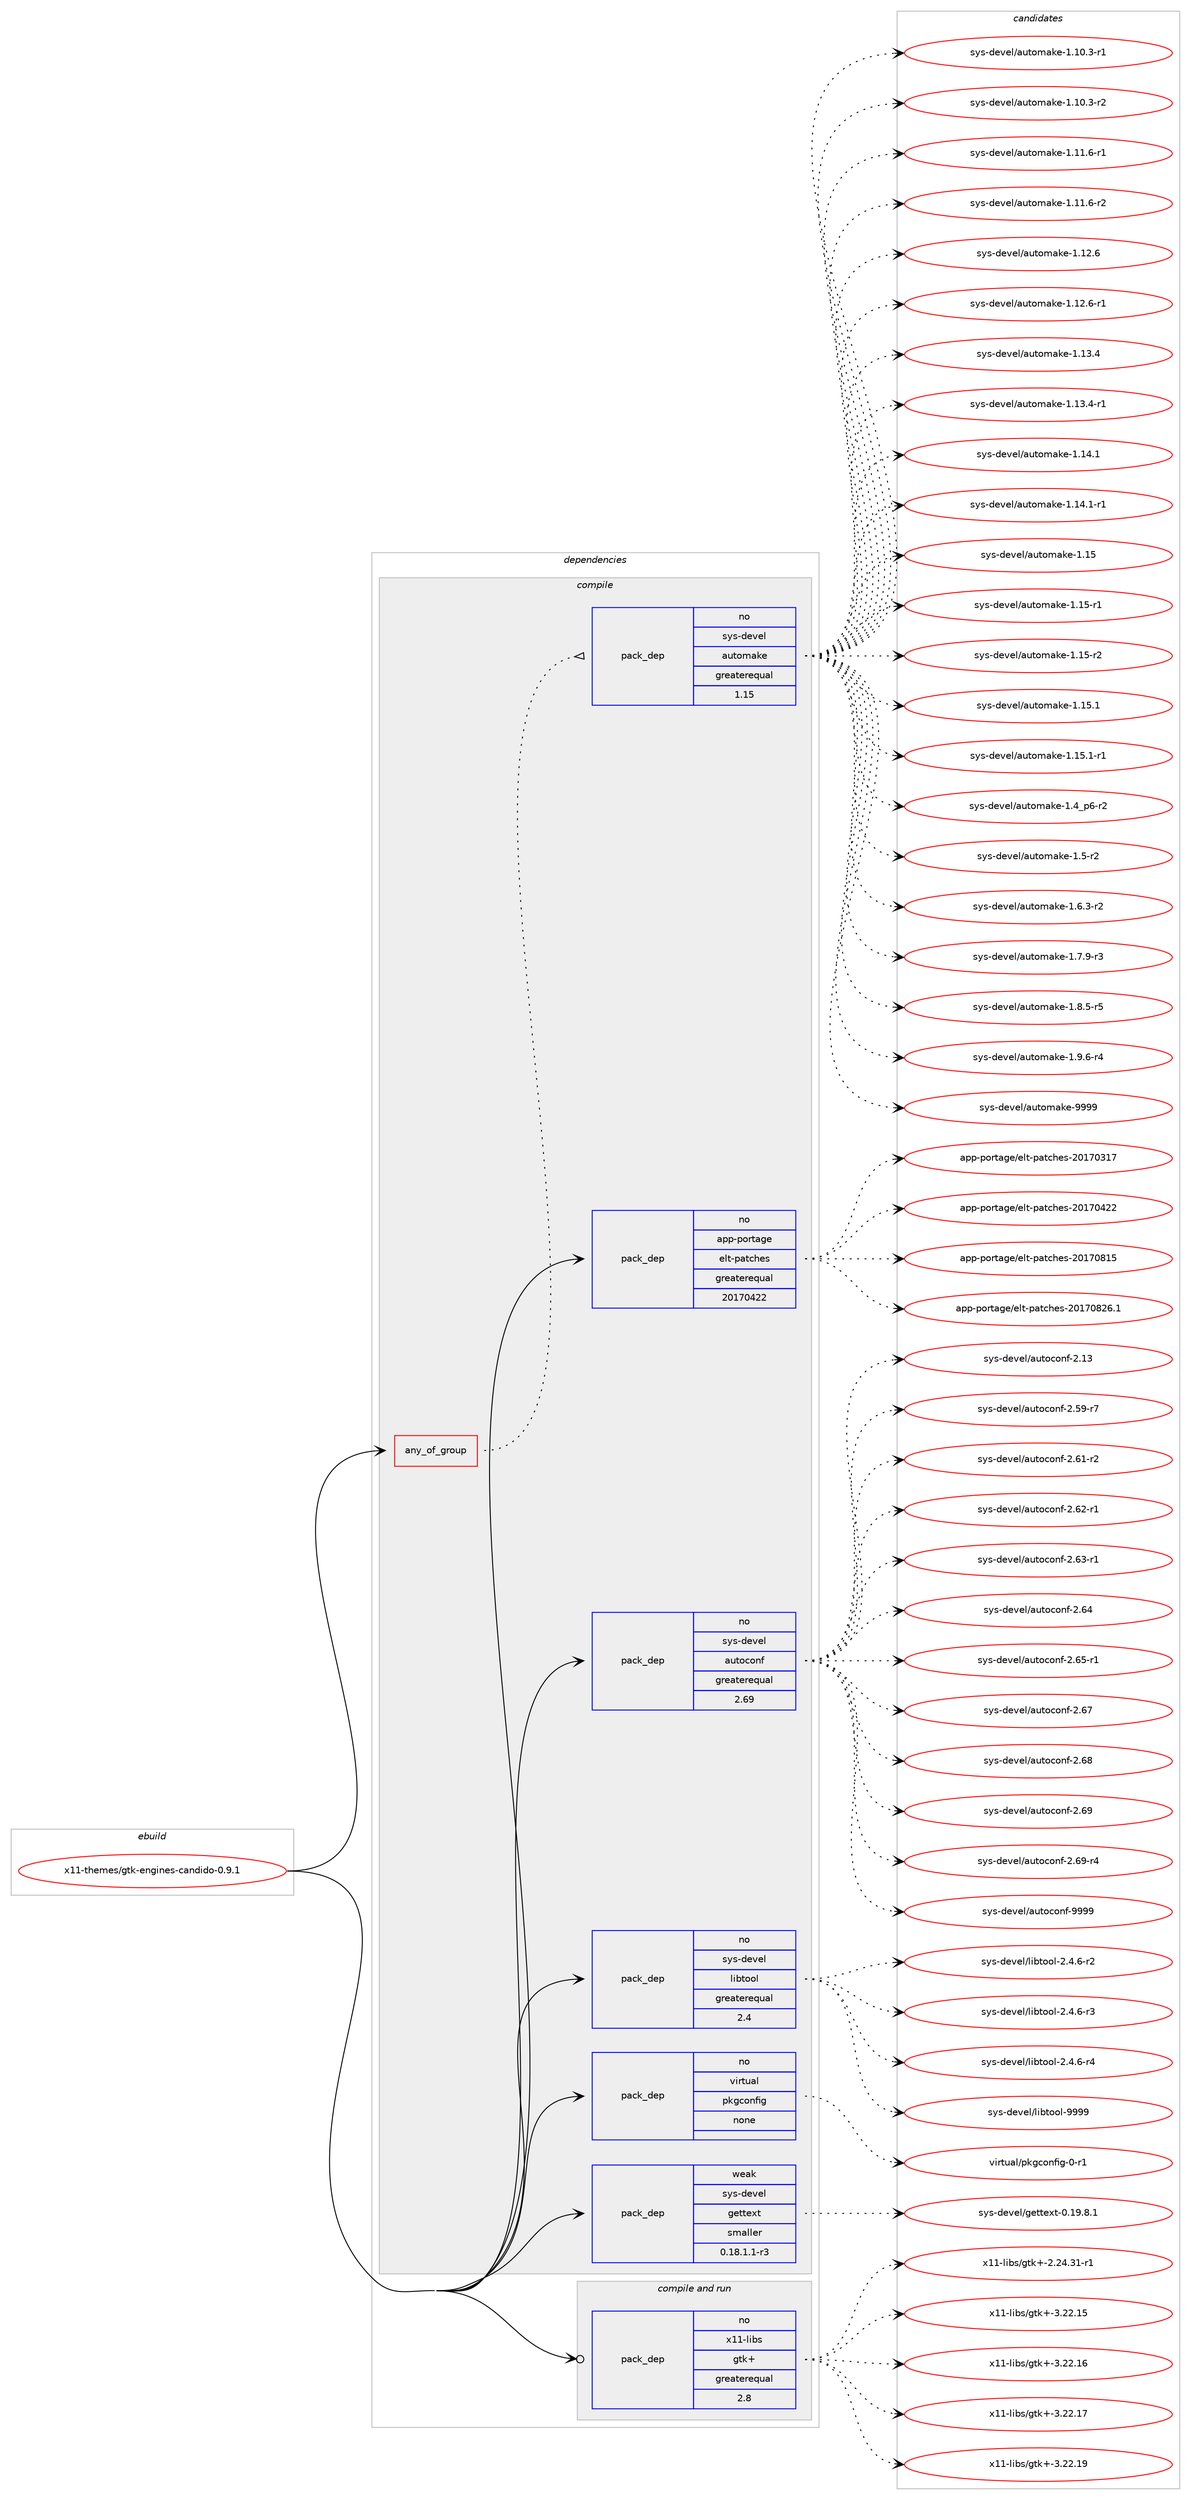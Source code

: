 digraph prolog {

# *************
# Graph options
# *************

newrank=true;
concentrate=true;
compound=true;
graph [rankdir=LR,fontname=Helvetica,fontsize=10,ranksep=1.5];#, ranksep=2.5, nodesep=0.2];
edge  [arrowhead=vee];
node  [fontname=Helvetica,fontsize=10];

# **********
# The ebuild
# **********

subgraph cluster_leftcol {
color=gray;
rank=same;
label=<<i>ebuild</i>>;
id [label="x11-themes/gtk-engines-candido-0.9.1", color=red, width=4, href="../x11-themes/gtk-engines-candido-0.9.1.svg"];
}

# ****************
# The dependencies
# ****************

subgraph cluster_midcol {
color=gray;
label=<<i>dependencies</i>>;
subgraph cluster_compile {
fillcolor="#eeeeee";
style=filled;
label=<<i>compile</i>>;
subgraph any9700 {
dependency530033 [label=<<TABLE BORDER="0" CELLBORDER="1" CELLSPACING="0" CELLPADDING="4"><TR><TD CELLPADDING="10">any_of_group</TD></TR></TABLE>>, shape=none, color=red];subgraph pack396111 {
dependency530034 [label=<<TABLE BORDER="0" CELLBORDER="1" CELLSPACING="0" CELLPADDING="4" WIDTH="220"><TR><TD ROWSPAN="6" CELLPADDING="30">pack_dep</TD></TR><TR><TD WIDTH="110">no</TD></TR><TR><TD>sys-devel</TD></TR><TR><TD>automake</TD></TR><TR><TD>greaterequal</TD></TR><TR><TD>1.15</TD></TR></TABLE>>, shape=none, color=blue];
}
dependency530033:e -> dependency530034:w [weight=20,style="dotted",arrowhead="oinv"];
}
id:e -> dependency530033:w [weight=20,style="solid",arrowhead="vee"];
subgraph pack396112 {
dependency530035 [label=<<TABLE BORDER="0" CELLBORDER="1" CELLSPACING="0" CELLPADDING="4" WIDTH="220"><TR><TD ROWSPAN="6" CELLPADDING="30">pack_dep</TD></TR><TR><TD WIDTH="110">no</TD></TR><TR><TD>app-portage</TD></TR><TR><TD>elt-patches</TD></TR><TR><TD>greaterequal</TD></TR><TR><TD>20170422</TD></TR></TABLE>>, shape=none, color=blue];
}
id:e -> dependency530035:w [weight=20,style="solid",arrowhead="vee"];
subgraph pack396113 {
dependency530036 [label=<<TABLE BORDER="0" CELLBORDER="1" CELLSPACING="0" CELLPADDING="4" WIDTH="220"><TR><TD ROWSPAN="6" CELLPADDING="30">pack_dep</TD></TR><TR><TD WIDTH="110">no</TD></TR><TR><TD>sys-devel</TD></TR><TR><TD>autoconf</TD></TR><TR><TD>greaterequal</TD></TR><TR><TD>2.69</TD></TR></TABLE>>, shape=none, color=blue];
}
id:e -> dependency530036:w [weight=20,style="solid",arrowhead="vee"];
subgraph pack396114 {
dependency530037 [label=<<TABLE BORDER="0" CELLBORDER="1" CELLSPACING="0" CELLPADDING="4" WIDTH="220"><TR><TD ROWSPAN="6" CELLPADDING="30">pack_dep</TD></TR><TR><TD WIDTH="110">no</TD></TR><TR><TD>sys-devel</TD></TR><TR><TD>libtool</TD></TR><TR><TD>greaterequal</TD></TR><TR><TD>2.4</TD></TR></TABLE>>, shape=none, color=blue];
}
id:e -> dependency530037:w [weight=20,style="solid",arrowhead="vee"];
subgraph pack396115 {
dependency530038 [label=<<TABLE BORDER="0" CELLBORDER="1" CELLSPACING="0" CELLPADDING="4" WIDTH="220"><TR><TD ROWSPAN="6" CELLPADDING="30">pack_dep</TD></TR><TR><TD WIDTH="110">no</TD></TR><TR><TD>virtual</TD></TR><TR><TD>pkgconfig</TD></TR><TR><TD>none</TD></TR><TR><TD></TD></TR></TABLE>>, shape=none, color=blue];
}
id:e -> dependency530038:w [weight=20,style="solid",arrowhead="vee"];
subgraph pack396116 {
dependency530039 [label=<<TABLE BORDER="0" CELLBORDER="1" CELLSPACING="0" CELLPADDING="4" WIDTH="220"><TR><TD ROWSPAN="6" CELLPADDING="30">pack_dep</TD></TR><TR><TD WIDTH="110">weak</TD></TR><TR><TD>sys-devel</TD></TR><TR><TD>gettext</TD></TR><TR><TD>smaller</TD></TR><TR><TD>0.18.1.1-r3</TD></TR></TABLE>>, shape=none, color=blue];
}
id:e -> dependency530039:w [weight=20,style="solid",arrowhead="vee"];
}
subgraph cluster_compileandrun {
fillcolor="#eeeeee";
style=filled;
label=<<i>compile and run</i>>;
subgraph pack396117 {
dependency530040 [label=<<TABLE BORDER="0" CELLBORDER="1" CELLSPACING="0" CELLPADDING="4" WIDTH="220"><TR><TD ROWSPAN="6" CELLPADDING="30">pack_dep</TD></TR><TR><TD WIDTH="110">no</TD></TR><TR><TD>x11-libs</TD></TR><TR><TD>gtk+</TD></TR><TR><TD>greaterequal</TD></TR><TR><TD>2.8</TD></TR></TABLE>>, shape=none, color=blue];
}
id:e -> dependency530040:w [weight=20,style="solid",arrowhead="odotvee"];
}
subgraph cluster_run {
fillcolor="#eeeeee";
style=filled;
label=<<i>run</i>>;
}
}

# **************
# The candidates
# **************

subgraph cluster_choices {
rank=same;
color=gray;
label=<<i>candidates</i>>;

subgraph choice396111 {
color=black;
nodesep=1;
choice11512111545100101118101108479711711611110997107101454946494846514511449 [label="sys-devel/automake-1.10.3-r1", color=red, width=4,href="../sys-devel/automake-1.10.3-r1.svg"];
choice11512111545100101118101108479711711611110997107101454946494846514511450 [label="sys-devel/automake-1.10.3-r2", color=red, width=4,href="../sys-devel/automake-1.10.3-r2.svg"];
choice11512111545100101118101108479711711611110997107101454946494946544511449 [label="sys-devel/automake-1.11.6-r1", color=red, width=4,href="../sys-devel/automake-1.11.6-r1.svg"];
choice11512111545100101118101108479711711611110997107101454946494946544511450 [label="sys-devel/automake-1.11.6-r2", color=red, width=4,href="../sys-devel/automake-1.11.6-r2.svg"];
choice1151211154510010111810110847971171161111099710710145494649504654 [label="sys-devel/automake-1.12.6", color=red, width=4,href="../sys-devel/automake-1.12.6.svg"];
choice11512111545100101118101108479711711611110997107101454946495046544511449 [label="sys-devel/automake-1.12.6-r1", color=red, width=4,href="../sys-devel/automake-1.12.6-r1.svg"];
choice1151211154510010111810110847971171161111099710710145494649514652 [label="sys-devel/automake-1.13.4", color=red, width=4,href="../sys-devel/automake-1.13.4.svg"];
choice11512111545100101118101108479711711611110997107101454946495146524511449 [label="sys-devel/automake-1.13.4-r1", color=red, width=4,href="../sys-devel/automake-1.13.4-r1.svg"];
choice1151211154510010111810110847971171161111099710710145494649524649 [label="sys-devel/automake-1.14.1", color=red, width=4,href="../sys-devel/automake-1.14.1.svg"];
choice11512111545100101118101108479711711611110997107101454946495246494511449 [label="sys-devel/automake-1.14.1-r1", color=red, width=4,href="../sys-devel/automake-1.14.1-r1.svg"];
choice115121115451001011181011084797117116111109971071014549464953 [label="sys-devel/automake-1.15", color=red, width=4,href="../sys-devel/automake-1.15.svg"];
choice1151211154510010111810110847971171161111099710710145494649534511449 [label="sys-devel/automake-1.15-r1", color=red, width=4,href="../sys-devel/automake-1.15-r1.svg"];
choice1151211154510010111810110847971171161111099710710145494649534511450 [label="sys-devel/automake-1.15-r2", color=red, width=4,href="../sys-devel/automake-1.15-r2.svg"];
choice1151211154510010111810110847971171161111099710710145494649534649 [label="sys-devel/automake-1.15.1", color=red, width=4,href="../sys-devel/automake-1.15.1.svg"];
choice11512111545100101118101108479711711611110997107101454946495346494511449 [label="sys-devel/automake-1.15.1-r1", color=red, width=4,href="../sys-devel/automake-1.15.1-r1.svg"];
choice115121115451001011181011084797117116111109971071014549465295112544511450 [label="sys-devel/automake-1.4_p6-r2", color=red, width=4,href="../sys-devel/automake-1.4_p6-r2.svg"];
choice11512111545100101118101108479711711611110997107101454946534511450 [label="sys-devel/automake-1.5-r2", color=red, width=4,href="../sys-devel/automake-1.5-r2.svg"];
choice115121115451001011181011084797117116111109971071014549465446514511450 [label="sys-devel/automake-1.6.3-r2", color=red, width=4,href="../sys-devel/automake-1.6.3-r2.svg"];
choice115121115451001011181011084797117116111109971071014549465546574511451 [label="sys-devel/automake-1.7.9-r3", color=red, width=4,href="../sys-devel/automake-1.7.9-r3.svg"];
choice115121115451001011181011084797117116111109971071014549465646534511453 [label="sys-devel/automake-1.8.5-r5", color=red, width=4,href="../sys-devel/automake-1.8.5-r5.svg"];
choice115121115451001011181011084797117116111109971071014549465746544511452 [label="sys-devel/automake-1.9.6-r4", color=red, width=4,href="../sys-devel/automake-1.9.6-r4.svg"];
choice115121115451001011181011084797117116111109971071014557575757 [label="sys-devel/automake-9999", color=red, width=4,href="../sys-devel/automake-9999.svg"];
dependency530034:e -> choice11512111545100101118101108479711711611110997107101454946494846514511449:w [style=dotted,weight="100"];
dependency530034:e -> choice11512111545100101118101108479711711611110997107101454946494846514511450:w [style=dotted,weight="100"];
dependency530034:e -> choice11512111545100101118101108479711711611110997107101454946494946544511449:w [style=dotted,weight="100"];
dependency530034:e -> choice11512111545100101118101108479711711611110997107101454946494946544511450:w [style=dotted,weight="100"];
dependency530034:e -> choice1151211154510010111810110847971171161111099710710145494649504654:w [style=dotted,weight="100"];
dependency530034:e -> choice11512111545100101118101108479711711611110997107101454946495046544511449:w [style=dotted,weight="100"];
dependency530034:e -> choice1151211154510010111810110847971171161111099710710145494649514652:w [style=dotted,weight="100"];
dependency530034:e -> choice11512111545100101118101108479711711611110997107101454946495146524511449:w [style=dotted,weight="100"];
dependency530034:e -> choice1151211154510010111810110847971171161111099710710145494649524649:w [style=dotted,weight="100"];
dependency530034:e -> choice11512111545100101118101108479711711611110997107101454946495246494511449:w [style=dotted,weight="100"];
dependency530034:e -> choice115121115451001011181011084797117116111109971071014549464953:w [style=dotted,weight="100"];
dependency530034:e -> choice1151211154510010111810110847971171161111099710710145494649534511449:w [style=dotted,weight="100"];
dependency530034:e -> choice1151211154510010111810110847971171161111099710710145494649534511450:w [style=dotted,weight="100"];
dependency530034:e -> choice1151211154510010111810110847971171161111099710710145494649534649:w [style=dotted,weight="100"];
dependency530034:e -> choice11512111545100101118101108479711711611110997107101454946495346494511449:w [style=dotted,weight="100"];
dependency530034:e -> choice115121115451001011181011084797117116111109971071014549465295112544511450:w [style=dotted,weight="100"];
dependency530034:e -> choice11512111545100101118101108479711711611110997107101454946534511450:w [style=dotted,weight="100"];
dependency530034:e -> choice115121115451001011181011084797117116111109971071014549465446514511450:w [style=dotted,weight="100"];
dependency530034:e -> choice115121115451001011181011084797117116111109971071014549465546574511451:w [style=dotted,weight="100"];
dependency530034:e -> choice115121115451001011181011084797117116111109971071014549465646534511453:w [style=dotted,weight="100"];
dependency530034:e -> choice115121115451001011181011084797117116111109971071014549465746544511452:w [style=dotted,weight="100"];
dependency530034:e -> choice115121115451001011181011084797117116111109971071014557575757:w [style=dotted,weight="100"];
}
subgraph choice396112 {
color=black;
nodesep=1;
choice97112112451121111141169710310147101108116451129711699104101115455048495548514955 [label="app-portage/elt-patches-20170317", color=red, width=4,href="../app-portage/elt-patches-20170317.svg"];
choice97112112451121111141169710310147101108116451129711699104101115455048495548525050 [label="app-portage/elt-patches-20170422", color=red, width=4,href="../app-portage/elt-patches-20170422.svg"];
choice97112112451121111141169710310147101108116451129711699104101115455048495548564953 [label="app-portage/elt-patches-20170815", color=red, width=4,href="../app-portage/elt-patches-20170815.svg"];
choice971121124511211111411697103101471011081164511297116991041011154550484955485650544649 [label="app-portage/elt-patches-20170826.1", color=red, width=4,href="../app-portage/elt-patches-20170826.1.svg"];
dependency530035:e -> choice97112112451121111141169710310147101108116451129711699104101115455048495548514955:w [style=dotted,weight="100"];
dependency530035:e -> choice97112112451121111141169710310147101108116451129711699104101115455048495548525050:w [style=dotted,weight="100"];
dependency530035:e -> choice97112112451121111141169710310147101108116451129711699104101115455048495548564953:w [style=dotted,weight="100"];
dependency530035:e -> choice971121124511211111411697103101471011081164511297116991041011154550484955485650544649:w [style=dotted,weight="100"];
}
subgraph choice396113 {
color=black;
nodesep=1;
choice115121115451001011181011084797117116111991111101024550464951 [label="sys-devel/autoconf-2.13", color=red, width=4,href="../sys-devel/autoconf-2.13.svg"];
choice1151211154510010111810110847971171161119911111010245504653574511455 [label="sys-devel/autoconf-2.59-r7", color=red, width=4,href="../sys-devel/autoconf-2.59-r7.svg"];
choice1151211154510010111810110847971171161119911111010245504654494511450 [label="sys-devel/autoconf-2.61-r2", color=red, width=4,href="../sys-devel/autoconf-2.61-r2.svg"];
choice1151211154510010111810110847971171161119911111010245504654504511449 [label="sys-devel/autoconf-2.62-r1", color=red, width=4,href="../sys-devel/autoconf-2.62-r1.svg"];
choice1151211154510010111810110847971171161119911111010245504654514511449 [label="sys-devel/autoconf-2.63-r1", color=red, width=4,href="../sys-devel/autoconf-2.63-r1.svg"];
choice115121115451001011181011084797117116111991111101024550465452 [label="sys-devel/autoconf-2.64", color=red, width=4,href="../sys-devel/autoconf-2.64.svg"];
choice1151211154510010111810110847971171161119911111010245504654534511449 [label="sys-devel/autoconf-2.65-r1", color=red, width=4,href="../sys-devel/autoconf-2.65-r1.svg"];
choice115121115451001011181011084797117116111991111101024550465455 [label="sys-devel/autoconf-2.67", color=red, width=4,href="../sys-devel/autoconf-2.67.svg"];
choice115121115451001011181011084797117116111991111101024550465456 [label="sys-devel/autoconf-2.68", color=red, width=4,href="../sys-devel/autoconf-2.68.svg"];
choice115121115451001011181011084797117116111991111101024550465457 [label="sys-devel/autoconf-2.69", color=red, width=4,href="../sys-devel/autoconf-2.69.svg"];
choice1151211154510010111810110847971171161119911111010245504654574511452 [label="sys-devel/autoconf-2.69-r4", color=red, width=4,href="../sys-devel/autoconf-2.69-r4.svg"];
choice115121115451001011181011084797117116111991111101024557575757 [label="sys-devel/autoconf-9999", color=red, width=4,href="../sys-devel/autoconf-9999.svg"];
dependency530036:e -> choice115121115451001011181011084797117116111991111101024550464951:w [style=dotted,weight="100"];
dependency530036:e -> choice1151211154510010111810110847971171161119911111010245504653574511455:w [style=dotted,weight="100"];
dependency530036:e -> choice1151211154510010111810110847971171161119911111010245504654494511450:w [style=dotted,weight="100"];
dependency530036:e -> choice1151211154510010111810110847971171161119911111010245504654504511449:w [style=dotted,weight="100"];
dependency530036:e -> choice1151211154510010111810110847971171161119911111010245504654514511449:w [style=dotted,weight="100"];
dependency530036:e -> choice115121115451001011181011084797117116111991111101024550465452:w [style=dotted,weight="100"];
dependency530036:e -> choice1151211154510010111810110847971171161119911111010245504654534511449:w [style=dotted,weight="100"];
dependency530036:e -> choice115121115451001011181011084797117116111991111101024550465455:w [style=dotted,weight="100"];
dependency530036:e -> choice115121115451001011181011084797117116111991111101024550465456:w [style=dotted,weight="100"];
dependency530036:e -> choice115121115451001011181011084797117116111991111101024550465457:w [style=dotted,weight="100"];
dependency530036:e -> choice1151211154510010111810110847971171161119911111010245504654574511452:w [style=dotted,weight="100"];
dependency530036:e -> choice115121115451001011181011084797117116111991111101024557575757:w [style=dotted,weight="100"];
}
subgraph choice396114 {
color=black;
nodesep=1;
choice1151211154510010111810110847108105981161111111084550465246544511450 [label="sys-devel/libtool-2.4.6-r2", color=red, width=4,href="../sys-devel/libtool-2.4.6-r2.svg"];
choice1151211154510010111810110847108105981161111111084550465246544511451 [label="sys-devel/libtool-2.4.6-r3", color=red, width=4,href="../sys-devel/libtool-2.4.6-r3.svg"];
choice1151211154510010111810110847108105981161111111084550465246544511452 [label="sys-devel/libtool-2.4.6-r4", color=red, width=4,href="../sys-devel/libtool-2.4.6-r4.svg"];
choice1151211154510010111810110847108105981161111111084557575757 [label="sys-devel/libtool-9999", color=red, width=4,href="../sys-devel/libtool-9999.svg"];
dependency530037:e -> choice1151211154510010111810110847108105981161111111084550465246544511450:w [style=dotted,weight="100"];
dependency530037:e -> choice1151211154510010111810110847108105981161111111084550465246544511451:w [style=dotted,weight="100"];
dependency530037:e -> choice1151211154510010111810110847108105981161111111084550465246544511452:w [style=dotted,weight="100"];
dependency530037:e -> choice1151211154510010111810110847108105981161111111084557575757:w [style=dotted,weight="100"];
}
subgraph choice396115 {
color=black;
nodesep=1;
choice11810511411611797108471121071039911111010210510345484511449 [label="virtual/pkgconfig-0-r1", color=red, width=4,href="../virtual/pkgconfig-0-r1.svg"];
dependency530038:e -> choice11810511411611797108471121071039911111010210510345484511449:w [style=dotted,weight="100"];
}
subgraph choice396116 {
color=black;
nodesep=1;
choice1151211154510010111810110847103101116116101120116454846495746564649 [label="sys-devel/gettext-0.19.8.1", color=red, width=4,href="../sys-devel/gettext-0.19.8.1.svg"];
dependency530039:e -> choice1151211154510010111810110847103101116116101120116454846495746564649:w [style=dotted,weight="100"];
}
subgraph choice396117 {
color=black;
nodesep=1;
choice12049494510810598115471031161074345504650524651494511449 [label="x11-libs/gtk+-2.24.31-r1", color=red, width=4,href="../x11-libs/gtk+-2.24.31-r1.svg"];
choice1204949451081059811547103116107434551465050464953 [label="x11-libs/gtk+-3.22.15", color=red, width=4,href="../x11-libs/gtk+-3.22.15.svg"];
choice1204949451081059811547103116107434551465050464954 [label="x11-libs/gtk+-3.22.16", color=red, width=4,href="../x11-libs/gtk+-3.22.16.svg"];
choice1204949451081059811547103116107434551465050464955 [label="x11-libs/gtk+-3.22.17", color=red, width=4,href="../x11-libs/gtk+-3.22.17.svg"];
choice1204949451081059811547103116107434551465050464957 [label="x11-libs/gtk+-3.22.19", color=red, width=4,href="../x11-libs/gtk+-3.22.19.svg"];
dependency530040:e -> choice12049494510810598115471031161074345504650524651494511449:w [style=dotted,weight="100"];
dependency530040:e -> choice1204949451081059811547103116107434551465050464953:w [style=dotted,weight="100"];
dependency530040:e -> choice1204949451081059811547103116107434551465050464954:w [style=dotted,weight="100"];
dependency530040:e -> choice1204949451081059811547103116107434551465050464955:w [style=dotted,weight="100"];
dependency530040:e -> choice1204949451081059811547103116107434551465050464957:w [style=dotted,weight="100"];
}
}

}
